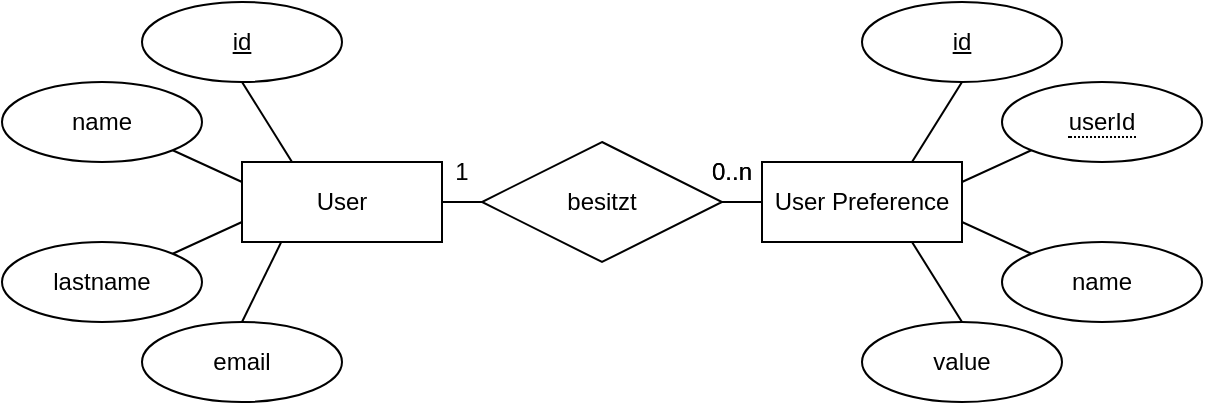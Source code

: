 <mxfile version="17.4.6" type="github">
  <diagram id="R2lEEEUBdFMjLlhIrx00" name="Page-1">
    <mxGraphModel dx="1330" dy="721" grid="1" gridSize="10" guides="1" tooltips="1" connect="1" arrows="1" fold="1" page="1" pageScale="1" pageWidth="850" pageHeight="1100" math="0" shadow="0" extFonts="Permanent Marker^https://fonts.googleapis.com/css?family=Permanent+Marker">
      <root>
        <mxCell id="0" />
        <mxCell id="1" parent="0" />
        <mxCell id="cPPdsJx62GH54IWqDwFQ-19" value="User" style="whiteSpace=wrap;html=1;align=center;" vertex="1" parent="1">
          <mxGeometry x="260" y="200" width="100" height="40" as="geometry" />
        </mxCell>
        <mxCell id="cPPdsJx62GH54IWqDwFQ-20" value="User Preference" style="whiteSpace=wrap;html=1;align=center;" vertex="1" parent="1">
          <mxGeometry x="520" y="200" width="100" height="40" as="geometry" />
        </mxCell>
        <mxCell id="cPPdsJx62GH54IWqDwFQ-22" style="edgeStyle=orthogonalEdgeStyle;rounded=0;orthogonalLoop=1;jettySize=auto;html=1;entryX=0;entryY=0.5;entryDx=0;entryDy=0;endArrow=none;endFill=0;" edge="1" parent="1" source="cPPdsJx62GH54IWqDwFQ-21" target="cPPdsJx62GH54IWqDwFQ-20">
          <mxGeometry relative="1" as="geometry" />
        </mxCell>
        <mxCell id="cPPdsJx62GH54IWqDwFQ-23" style="edgeStyle=orthogonalEdgeStyle;rounded=0;orthogonalLoop=1;jettySize=auto;html=1;entryX=1;entryY=0.5;entryDx=0;entryDy=0;endArrow=none;endFill=0;" edge="1" parent="1" source="cPPdsJx62GH54IWqDwFQ-21" target="cPPdsJx62GH54IWqDwFQ-19">
          <mxGeometry relative="1" as="geometry" />
        </mxCell>
        <mxCell id="cPPdsJx62GH54IWqDwFQ-21" value="besitzt" style="shape=rhombus;perimeter=rhombusPerimeter;whiteSpace=wrap;html=1;align=center;" vertex="1" parent="1">
          <mxGeometry x="380" y="190" width="120" height="60" as="geometry" />
        </mxCell>
        <mxCell id="cPPdsJx62GH54IWqDwFQ-24" value="1" style="text;html=1;strokeColor=none;fillColor=none;align=center;verticalAlign=middle;whiteSpace=wrap;rounded=0;" vertex="1" parent="1">
          <mxGeometry x="340" y="190" width="60" height="30" as="geometry" />
        </mxCell>
        <mxCell id="cPPdsJx62GH54IWqDwFQ-25" value="0..n" style="text;html=1;strokeColor=none;fillColor=none;align=center;verticalAlign=middle;whiteSpace=wrap;rounded=0;" vertex="1" parent="1">
          <mxGeometry x="490" y="195" width="30" height="20" as="geometry" />
        </mxCell>
        <mxCell id="cPPdsJx62GH54IWqDwFQ-26" value="0..n" style="text;html=1;strokeColor=none;fillColor=none;align=center;verticalAlign=middle;whiteSpace=wrap;rounded=0;" vertex="1" parent="cPPdsJx62GH54IWqDwFQ-25">
          <mxGeometry width="30" height="20" as="geometry" />
        </mxCell>
        <mxCell id="cPPdsJx62GH54IWqDwFQ-35" style="edgeStyle=none;rounded=0;orthogonalLoop=1;jettySize=auto;html=1;exitX=0.5;exitY=1;exitDx=0;exitDy=0;entryX=0.25;entryY=0;entryDx=0;entryDy=0;endArrow=none;endFill=0;" edge="1" parent="1" source="cPPdsJx62GH54IWqDwFQ-27" target="cPPdsJx62GH54IWqDwFQ-19">
          <mxGeometry relative="1" as="geometry" />
        </mxCell>
        <mxCell id="cPPdsJx62GH54IWqDwFQ-27" value="id" style="ellipse;whiteSpace=wrap;html=1;align=center;fontStyle=4;" vertex="1" parent="1">
          <mxGeometry x="210" y="120" width="100" height="40" as="geometry" />
        </mxCell>
        <mxCell id="cPPdsJx62GH54IWqDwFQ-28" value="name" style="ellipse;whiteSpace=wrap;html=1;align=center;" vertex="1" parent="1">
          <mxGeometry x="140" y="160" width="100" height="40" as="geometry" />
        </mxCell>
        <mxCell id="cPPdsJx62GH54IWqDwFQ-33" style="rounded=0;orthogonalLoop=1;jettySize=auto;html=1;exitX=1;exitY=0;exitDx=0;exitDy=0;entryX=0;entryY=0.75;entryDx=0;entryDy=0;endArrow=none;endFill=0;" edge="1" parent="1" source="cPPdsJx62GH54IWqDwFQ-29" target="cPPdsJx62GH54IWqDwFQ-19">
          <mxGeometry relative="1" as="geometry" />
        </mxCell>
        <mxCell id="cPPdsJx62GH54IWqDwFQ-29" value="lastname" style="ellipse;whiteSpace=wrap;html=1;align=center;" vertex="1" parent="1">
          <mxGeometry x="140" y="240" width="100" height="40" as="geometry" />
        </mxCell>
        <mxCell id="cPPdsJx62GH54IWqDwFQ-34" style="edgeStyle=none;rounded=0;orthogonalLoop=1;jettySize=auto;html=1;exitX=0.5;exitY=0;exitDx=0;exitDy=0;entryX=0.195;entryY=1.007;entryDx=0;entryDy=0;entryPerimeter=0;endArrow=none;endFill=0;" edge="1" parent="1" source="cPPdsJx62GH54IWqDwFQ-30" target="cPPdsJx62GH54IWqDwFQ-19">
          <mxGeometry relative="1" as="geometry" />
        </mxCell>
        <mxCell id="cPPdsJx62GH54IWqDwFQ-30" value="email" style="ellipse;whiteSpace=wrap;html=1;align=center;" vertex="1" parent="1">
          <mxGeometry x="210" y="280" width="100" height="40" as="geometry" />
        </mxCell>
        <mxCell id="cPPdsJx62GH54IWqDwFQ-32" value="" style="endArrow=none;html=1;rounded=0;entryX=1;entryY=1;entryDx=0;entryDy=0;exitX=0;exitY=0.25;exitDx=0;exitDy=0;" edge="1" parent="1" source="cPPdsJx62GH54IWqDwFQ-19" target="cPPdsJx62GH54IWqDwFQ-28">
          <mxGeometry width="50" height="50" relative="1" as="geometry">
            <mxPoint x="460" y="200" as="sourcePoint" />
            <mxPoint x="510" y="150" as="targetPoint" />
          </mxGeometry>
        </mxCell>
        <mxCell id="cPPdsJx62GH54IWqDwFQ-40" style="edgeStyle=none;rounded=0;orthogonalLoop=1;jettySize=auto;html=1;exitX=0.5;exitY=1;exitDx=0;exitDy=0;entryX=0.75;entryY=0;entryDx=0;entryDy=0;endArrow=none;endFill=0;" edge="1" parent="1" source="cPPdsJx62GH54IWqDwFQ-36" target="cPPdsJx62GH54IWqDwFQ-20">
          <mxGeometry relative="1" as="geometry" />
        </mxCell>
        <mxCell id="cPPdsJx62GH54IWqDwFQ-36" value="id" style="ellipse;whiteSpace=wrap;html=1;align=center;fontStyle=4;" vertex="1" parent="1">
          <mxGeometry x="570" y="120" width="100" height="40" as="geometry" />
        </mxCell>
        <mxCell id="cPPdsJx62GH54IWqDwFQ-41" style="edgeStyle=none;rounded=0;orthogonalLoop=1;jettySize=auto;html=1;exitX=0;exitY=1;exitDx=0;exitDy=0;entryX=1;entryY=0.25;entryDx=0;entryDy=0;endArrow=none;endFill=0;" edge="1" parent="1" source="cPPdsJx62GH54IWqDwFQ-44" target="cPPdsJx62GH54IWqDwFQ-20">
          <mxGeometry relative="1" as="geometry">
            <mxPoint x="644.759" y="194.188" as="sourcePoint" />
          </mxGeometry>
        </mxCell>
        <mxCell id="cPPdsJx62GH54IWqDwFQ-42" style="edgeStyle=none;rounded=0;orthogonalLoop=1;jettySize=auto;html=1;exitX=0;exitY=0;exitDx=0;exitDy=0;entryX=1;entryY=0.75;entryDx=0;entryDy=0;endArrow=none;endFill=0;" edge="1" parent="1" source="cPPdsJx62GH54IWqDwFQ-38" target="cPPdsJx62GH54IWqDwFQ-20">
          <mxGeometry relative="1" as="geometry" />
        </mxCell>
        <mxCell id="cPPdsJx62GH54IWqDwFQ-38" value="name" style="ellipse;whiteSpace=wrap;html=1;align=center;" vertex="1" parent="1">
          <mxGeometry x="640" y="240" width="100" height="40" as="geometry" />
        </mxCell>
        <mxCell id="cPPdsJx62GH54IWqDwFQ-43" style="edgeStyle=none;rounded=0;orthogonalLoop=1;jettySize=auto;html=1;exitX=0.5;exitY=0;exitDx=0;exitDy=0;entryX=0.75;entryY=1;entryDx=0;entryDy=0;endArrow=none;endFill=0;" edge="1" parent="1" source="cPPdsJx62GH54IWqDwFQ-39" target="cPPdsJx62GH54IWqDwFQ-20">
          <mxGeometry relative="1" as="geometry" />
        </mxCell>
        <mxCell id="cPPdsJx62GH54IWqDwFQ-39" value="value" style="ellipse;whiteSpace=wrap;html=1;align=center;" vertex="1" parent="1">
          <mxGeometry x="570" y="280" width="100" height="40" as="geometry" />
        </mxCell>
        <mxCell id="cPPdsJx62GH54IWqDwFQ-44" value="&lt;span style=&quot;border-bottom: 1px dotted&quot;&gt;userId&lt;/span&gt;" style="ellipse;whiteSpace=wrap;html=1;align=center;" vertex="1" parent="1">
          <mxGeometry x="640" y="160" width="100" height="40" as="geometry" />
        </mxCell>
      </root>
    </mxGraphModel>
  </diagram>
</mxfile>
